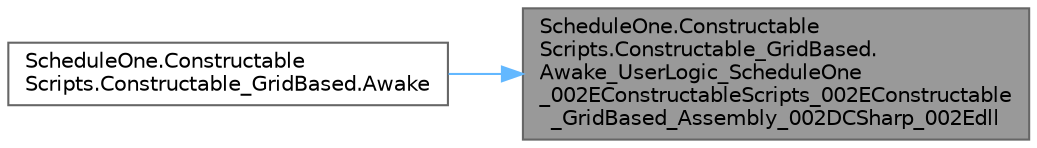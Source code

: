 digraph "ScheduleOne.ConstructableScripts.Constructable_GridBased.Awake_UserLogic_ScheduleOne_002EConstructableScripts_002EConstructable_GridBased_Assembly_002DCSharp_002Edll"
{
 // LATEX_PDF_SIZE
  bgcolor="transparent";
  edge [fontname=Helvetica,fontsize=10,labelfontname=Helvetica,labelfontsize=10];
  node [fontname=Helvetica,fontsize=10,shape=box,height=0.2,width=0.4];
  rankdir="RL";
  Node1 [id="Node000001",label="ScheduleOne.Constructable\lScripts.Constructable_GridBased.\lAwake_UserLogic_ScheduleOne\l_002EConstructableScripts_002EConstructable\l_GridBased_Assembly_002DCSharp_002Edll",height=0.2,width=0.4,color="gray40", fillcolor="grey60", style="filled", fontcolor="black",tooltip=" "];
  Node1 -> Node2 [id="edge1_Node000001_Node000002",dir="back",color="steelblue1",style="solid",tooltip=" "];
  Node2 [id="Node000002",label="ScheduleOne.Constructable\lScripts.Constructable_GridBased.Awake",height=0.2,width=0.4,color="grey40", fillcolor="white", style="filled",URL="$class_schedule_one_1_1_constructable_scripts_1_1_constructable___grid_based.html#a109ab8a8bbded002fad223928592f5c4",tooltip=" "];
}
